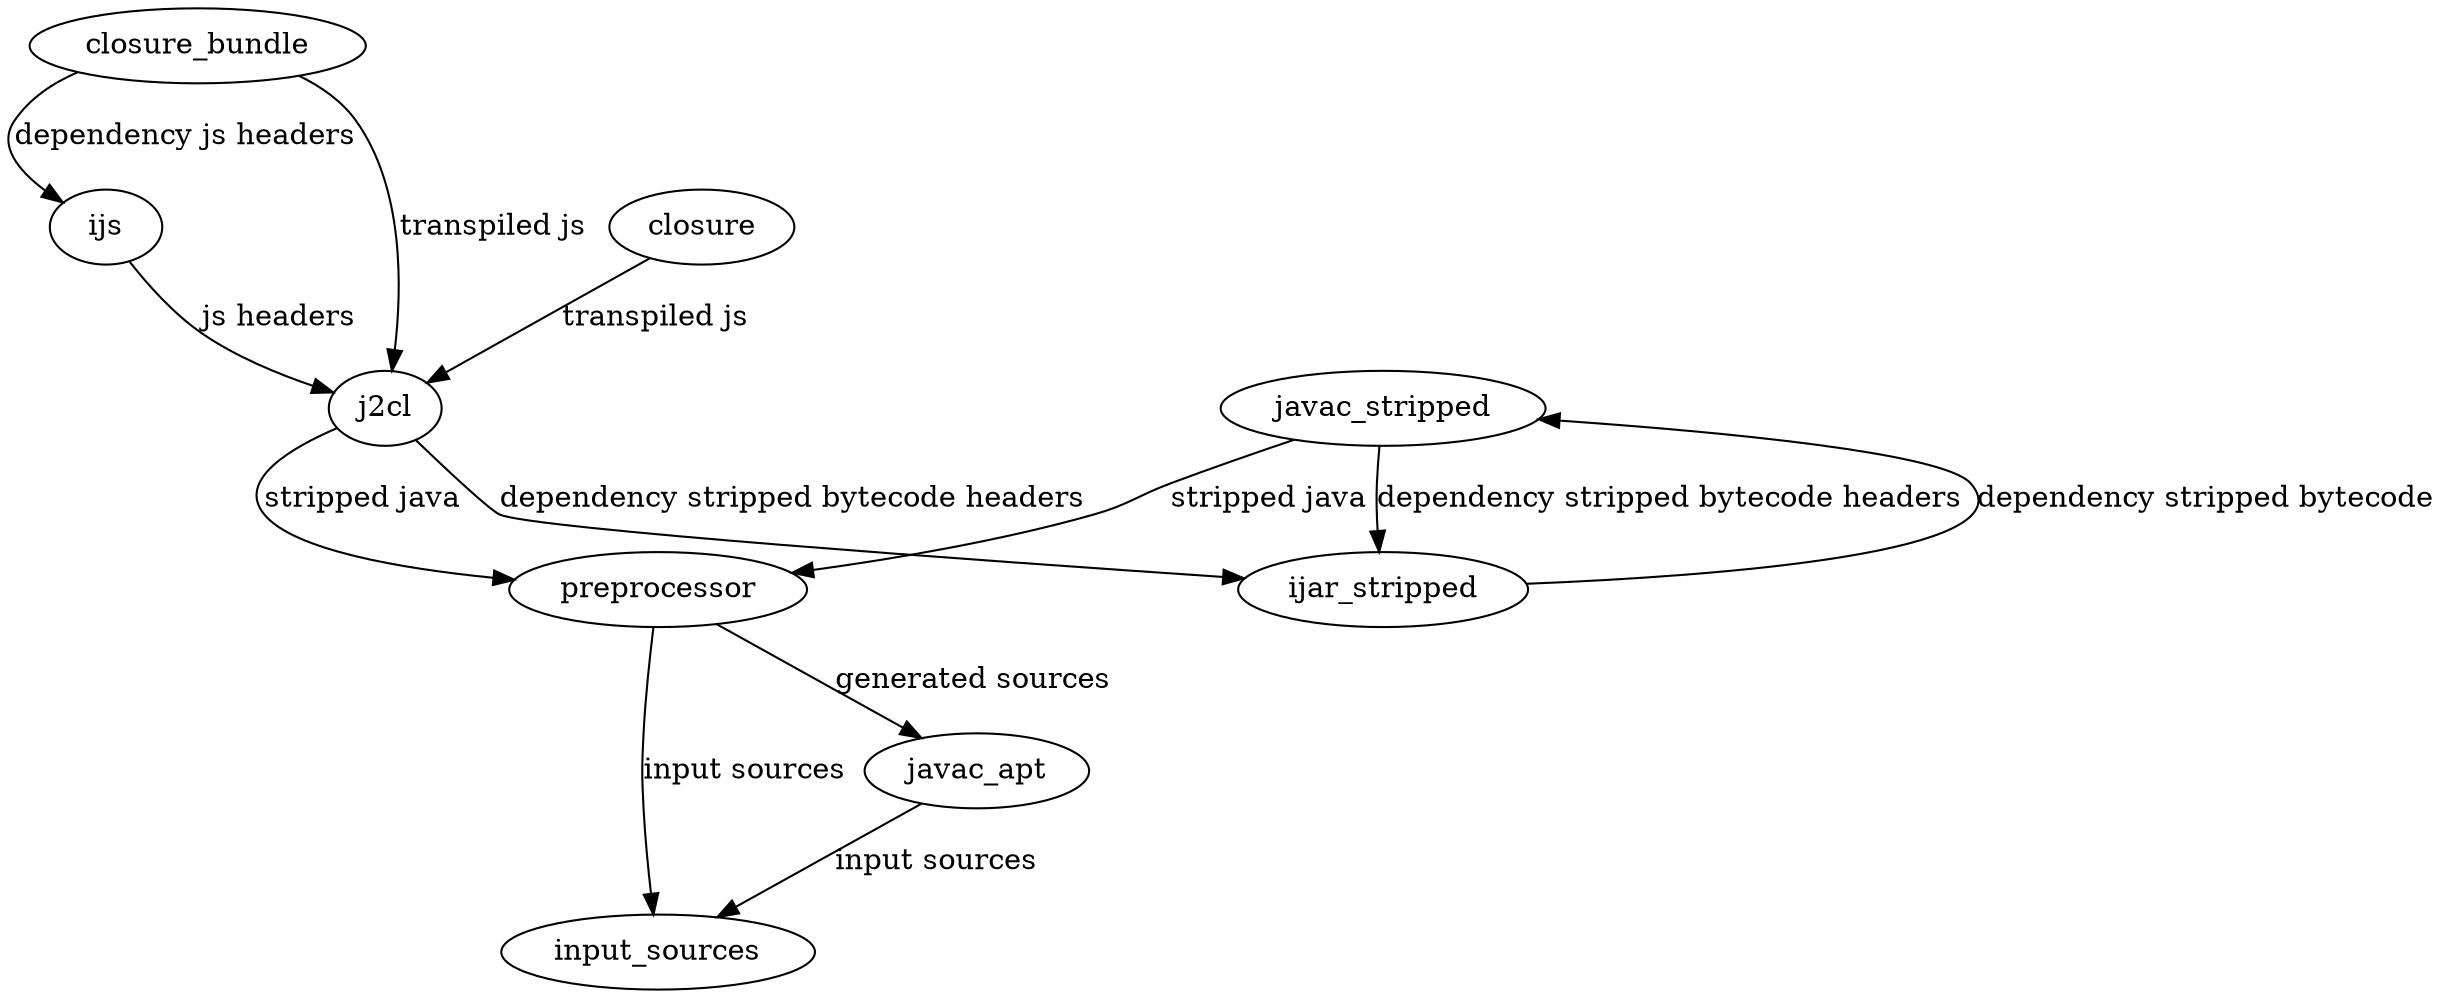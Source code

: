 digraph tasks {
  // nodes are tasks
  // edges are dependencies

  input_sources

  preprocessor
  javac_apt
  ijar_stripped // this lets us skip trivial changes in dependencies, at the cost of a small increase in compile time
  javac_stripped

  j2cl
  ijs // in modes like bundle, this lets us skip trivial changes in dependencies
  closure_bundle

  closure

  preprocessor -> input_sources [ label="input sources" ]
  javac_apt -> input_sources [ label="input sources" ]
  preprocessor -> javac_apt [ label="generated sources" ]
  javac_stripped -> preprocessor [ label="stripped java" ]

  ijar_stripped -> javac_stripped [ label="dependency stripped bytecode" ]

  javac_stripped -> ijar_stripped [ label="dependency stripped bytecode headers" ]

  j2cl -> preprocessor [ label="stripped java" ]
  j2cl -> ijar_stripped [ label="dependency stripped bytecode headers" ]

  ijs -> j2cl [ label="js headers" ]
  closure_bundle -> j2cl [ label="transpiled js" ]
  closure_bundle -> ijs [ label="dependency js headers" ]

  closure -> j2cl [ label="transpiled js" ]
}

//digraph outputs {
//
//    java
//    generated_java
//    stripped_java
//
//    class
//    stripped_class
//
//    cljs
//
//    js
//
//}
